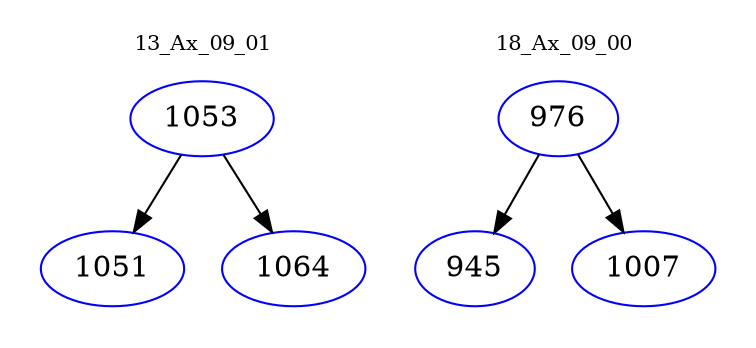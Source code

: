 digraph{
subgraph cluster_0 {
color = white
label = "13_Ax_09_01";
fontsize=10;
T0_1053 [label="1053", color="blue"]
T0_1053 -> T0_1051 [color="black"]
T0_1051 [label="1051", color="blue"]
T0_1053 -> T0_1064 [color="black"]
T0_1064 [label="1064", color="blue"]
}
subgraph cluster_1 {
color = white
label = "18_Ax_09_00";
fontsize=10;
T1_976 [label="976", color="blue"]
T1_976 -> T1_945 [color="black"]
T1_945 [label="945", color="blue"]
T1_976 -> T1_1007 [color="black"]
T1_1007 [label="1007", color="blue"]
}
}
